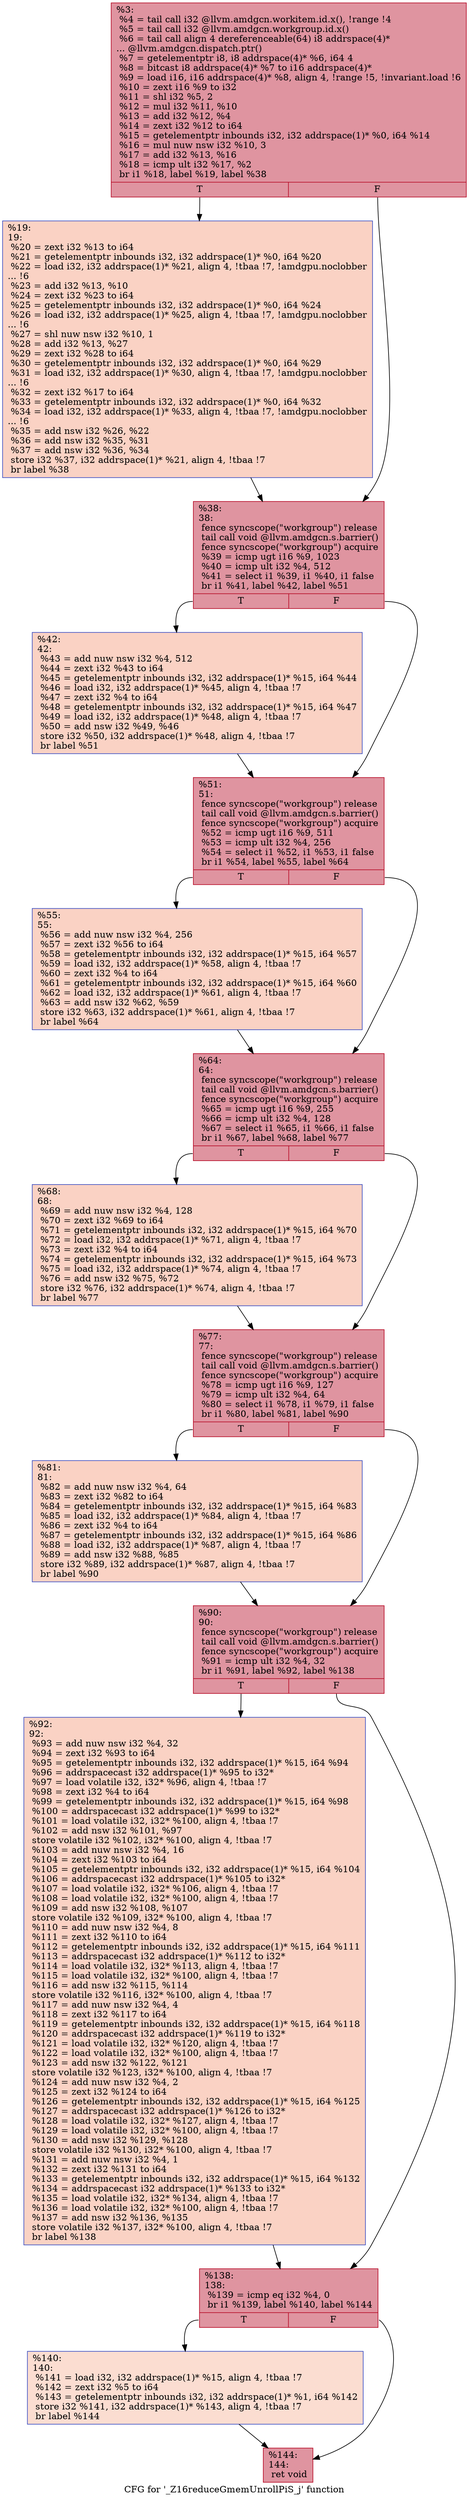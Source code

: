 digraph "CFG for '_Z16reduceGmemUnrollPiS_j' function" {
	label="CFG for '_Z16reduceGmemUnrollPiS_j' function";

	Node0x6454ce0 [shape=record,color="#b70d28ff", style=filled, fillcolor="#b70d2870",label="{%3:\l  %4 = tail call i32 @llvm.amdgcn.workitem.id.x(), !range !4\l  %5 = tail call i32 @llvm.amdgcn.workgroup.id.x()\l  %6 = tail call align 4 dereferenceable(64) i8 addrspace(4)*\l... @llvm.amdgcn.dispatch.ptr()\l  %7 = getelementptr i8, i8 addrspace(4)* %6, i64 4\l  %8 = bitcast i8 addrspace(4)* %7 to i16 addrspace(4)*\l  %9 = load i16, i16 addrspace(4)* %8, align 4, !range !5, !invariant.load !6\l  %10 = zext i16 %9 to i32\l  %11 = shl i32 %5, 2\l  %12 = mul i32 %11, %10\l  %13 = add i32 %12, %4\l  %14 = zext i32 %12 to i64\l  %15 = getelementptr inbounds i32, i32 addrspace(1)* %0, i64 %14\l  %16 = mul nuw nsw i32 %10, 3\l  %17 = add i32 %13, %16\l  %18 = icmp ult i32 %17, %2\l  br i1 %18, label %19, label %38\l|{<s0>T|<s1>F}}"];
	Node0x6454ce0:s0 -> Node0x6455a40;
	Node0x6454ce0:s1 -> Node0x6456fb0;
	Node0x6455a40 [shape=record,color="#3d50c3ff", style=filled, fillcolor="#f4987a70",label="{%19:\l19:                                               \l  %20 = zext i32 %13 to i64\l  %21 = getelementptr inbounds i32, i32 addrspace(1)* %0, i64 %20\l  %22 = load i32, i32 addrspace(1)* %21, align 4, !tbaa !7, !amdgpu.noclobber\l... !6\l  %23 = add i32 %13, %10\l  %24 = zext i32 %23 to i64\l  %25 = getelementptr inbounds i32, i32 addrspace(1)* %0, i64 %24\l  %26 = load i32, i32 addrspace(1)* %25, align 4, !tbaa !7, !amdgpu.noclobber\l... !6\l  %27 = shl nuw nsw i32 %10, 1\l  %28 = add i32 %13, %27\l  %29 = zext i32 %28 to i64\l  %30 = getelementptr inbounds i32, i32 addrspace(1)* %0, i64 %29\l  %31 = load i32, i32 addrspace(1)* %30, align 4, !tbaa !7, !amdgpu.noclobber\l... !6\l  %32 = zext i32 %17 to i64\l  %33 = getelementptr inbounds i32, i32 addrspace(1)* %0, i64 %32\l  %34 = load i32, i32 addrspace(1)* %33, align 4, !tbaa !7, !amdgpu.noclobber\l... !6\l  %35 = add nsw i32 %26, %22\l  %36 = add nsw i32 %35, %31\l  %37 = add nsw i32 %36, %34\l  store i32 %37, i32 addrspace(1)* %21, align 4, !tbaa !7\l  br label %38\l}"];
	Node0x6455a40 -> Node0x6456fb0;
	Node0x6456fb0 [shape=record,color="#b70d28ff", style=filled, fillcolor="#b70d2870",label="{%38:\l38:                                               \l  fence syncscope(\"workgroup\") release\l  tail call void @llvm.amdgcn.s.barrier()\l  fence syncscope(\"workgroup\") acquire\l  %39 = icmp ugt i16 %9, 1023\l  %40 = icmp ult i32 %4, 512\l  %41 = select i1 %39, i1 %40, i1 false\l  br i1 %41, label %42, label %51\l|{<s0>T|<s1>F}}"];
	Node0x6456fb0:s0 -> Node0x6458fd0;
	Node0x6456fb0:s1 -> Node0x6459060;
	Node0x6458fd0 [shape=record,color="#3d50c3ff", style=filled, fillcolor="#f4987a70",label="{%42:\l42:                                               \l  %43 = add nuw nsw i32 %4, 512\l  %44 = zext i32 %43 to i64\l  %45 = getelementptr inbounds i32, i32 addrspace(1)* %15, i64 %44\l  %46 = load i32, i32 addrspace(1)* %45, align 4, !tbaa !7\l  %47 = zext i32 %4 to i64\l  %48 = getelementptr inbounds i32, i32 addrspace(1)* %15, i64 %47\l  %49 = load i32, i32 addrspace(1)* %48, align 4, !tbaa !7\l  %50 = add nsw i32 %49, %46\l  store i32 %50, i32 addrspace(1)* %48, align 4, !tbaa !7\l  br label %51\l}"];
	Node0x6458fd0 -> Node0x6459060;
	Node0x6459060 [shape=record,color="#b70d28ff", style=filled, fillcolor="#b70d2870",label="{%51:\l51:                                               \l  fence syncscope(\"workgroup\") release\l  tail call void @llvm.amdgcn.s.barrier()\l  fence syncscope(\"workgroup\") acquire\l  %52 = icmp ugt i16 %9, 511\l  %53 = icmp ult i32 %4, 256\l  %54 = select i1 %52, i1 %53, i1 false\l  br i1 %54, label %55, label %64\l|{<s0>T|<s1>F}}"];
	Node0x6459060:s0 -> Node0x6459a30;
	Node0x6459060:s1 -> Node0x6459a80;
	Node0x6459a30 [shape=record,color="#3d50c3ff", style=filled, fillcolor="#f4987a70",label="{%55:\l55:                                               \l  %56 = add nuw nsw i32 %4, 256\l  %57 = zext i32 %56 to i64\l  %58 = getelementptr inbounds i32, i32 addrspace(1)* %15, i64 %57\l  %59 = load i32, i32 addrspace(1)* %58, align 4, !tbaa !7\l  %60 = zext i32 %4 to i64\l  %61 = getelementptr inbounds i32, i32 addrspace(1)* %15, i64 %60\l  %62 = load i32, i32 addrspace(1)* %61, align 4, !tbaa !7\l  %63 = add nsw i32 %62, %59\l  store i32 %63, i32 addrspace(1)* %61, align 4, !tbaa !7\l  br label %64\l}"];
	Node0x6459a30 -> Node0x6459a80;
	Node0x6459a80 [shape=record,color="#b70d28ff", style=filled, fillcolor="#b70d2870",label="{%64:\l64:                                               \l  fence syncscope(\"workgroup\") release\l  tail call void @llvm.amdgcn.s.barrier()\l  fence syncscope(\"workgroup\") acquire\l  %65 = icmp ugt i16 %9, 255\l  %66 = icmp ult i32 %4, 128\l  %67 = select i1 %65, i1 %66, i1 false\l  br i1 %67, label %68, label %77\l|{<s0>T|<s1>F}}"];
	Node0x6459a80:s0 -> Node0x645a660;
	Node0x6459a80:s1 -> Node0x645a6b0;
	Node0x645a660 [shape=record,color="#3d50c3ff", style=filled, fillcolor="#f4987a70",label="{%68:\l68:                                               \l  %69 = add nuw nsw i32 %4, 128\l  %70 = zext i32 %69 to i64\l  %71 = getelementptr inbounds i32, i32 addrspace(1)* %15, i64 %70\l  %72 = load i32, i32 addrspace(1)* %71, align 4, !tbaa !7\l  %73 = zext i32 %4 to i64\l  %74 = getelementptr inbounds i32, i32 addrspace(1)* %15, i64 %73\l  %75 = load i32, i32 addrspace(1)* %74, align 4, !tbaa !7\l  %76 = add nsw i32 %75, %72\l  store i32 %76, i32 addrspace(1)* %74, align 4, !tbaa !7\l  br label %77\l}"];
	Node0x645a660 -> Node0x645a6b0;
	Node0x645a6b0 [shape=record,color="#b70d28ff", style=filled, fillcolor="#b70d2870",label="{%77:\l77:                                               \l  fence syncscope(\"workgroup\") release\l  tail call void @llvm.amdgcn.s.barrier()\l  fence syncscope(\"workgroup\") acquire\l  %78 = icmp ugt i16 %9, 127\l  %79 = icmp ult i32 %4, 64\l  %80 = select i1 %78, i1 %79, i1 false\l  br i1 %80, label %81, label %90\l|{<s0>T|<s1>F}}"];
	Node0x645a6b0:s0 -> Node0x645b0b0;
	Node0x645a6b0:s1 -> Node0x645b100;
	Node0x645b0b0 [shape=record,color="#3d50c3ff", style=filled, fillcolor="#f4987a70",label="{%81:\l81:                                               \l  %82 = add nuw nsw i32 %4, 64\l  %83 = zext i32 %82 to i64\l  %84 = getelementptr inbounds i32, i32 addrspace(1)* %15, i64 %83\l  %85 = load i32, i32 addrspace(1)* %84, align 4, !tbaa !7\l  %86 = zext i32 %4 to i64\l  %87 = getelementptr inbounds i32, i32 addrspace(1)* %15, i64 %86\l  %88 = load i32, i32 addrspace(1)* %87, align 4, !tbaa !7\l  %89 = add nsw i32 %88, %85\l  store i32 %89, i32 addrspace(1)* %87, align 4, !tbaa !7\l  br label %90\l}"];
	Node0x645b0b0 -> Node0x645b100;
	Node0x645b100 [shape=record,color="#b70d28ff", style=filled, fillcolor="#b70d2870",label="{%90:\l90:                                               \l  fence syncscope(\"workgroup\") release\l  tail call void @llvm.amdgcn.s.barrier()\l  fence syncscope(\"workgroup\") acquire\l  %91 = icmp ult i32 %4, 32\l  br i1 %91, label %92, label %138\l|{<s0>T|<s1>F}}"];
	Node0x645b100:s0 -> Node0x645b950;
	Node0x645b100:s1 -> Node0x645b9a0;
	Node0x645b950 [shape=record,color="#3d50c3ff", style=filled, fillcolor="#f4987a70",label="{%92:\l92:                                               \l  %93 = add nuw nsw i32 %4, 32\l  %94 = zext i32 %93 to i64\l  %95 = getelementptr inbounds i32, i32 addrspace(1)* %15, i64 %94\l  %96 = addrspacecast i32 addrspace(1)* %95 to i32*\l  %97 = load volatile i32, i32* %96, align 4, !tbaa !7\l  %98 = zext i32 %4 to i64\l  %99 = getelementptr inbounds i32, i32 addrspace(1)* %15, i64 %98\l  %100 = addrspacecast i32 addrspace(1)* %99 to i32*\l  %101 = load volatile i32, i32* %100, align 4, !tbaa !7\l  %102 = add nsw i32 %101, %97\l  store volatile i32 %102, i32* %100, align 4, !tbaa !7\l  %103 = add nuw nsw i32 %4, 16\l  %104 = zext i32 %103 to i64\l  %105 = getelementptr inbounds i32, i32 addrspace(1)* %15, i64 %104\l  %106 = addrspacecast i32 addrspace(1)* %105 to i32*\l  %107 = load volatile i32, i32* %106, align 4, !tbaa !7\l  %108 = load volatile i32, i32* %100, align 4, !tbaa !7\l  %109 = add nsw i32 %108, %107\l  store volatile i32 %109, i32* %100, align 4, !tbaa !7\l  %110 = add nuw nsw i32 %4, 8\l  %111 = zext i32 %110 to i64\l  %112 = getelementptr inbounds i32, i32 addrspace(1)* %15, i64 %111\l  %113 = addrspacecast i32 addrspace(1)* %112 to i32*\l  %114 = load volatile i32, i32* %113, align 4, !tbaa !7\l  %115 = load volatile i32, i32* %100, align 4, !tbaa !7\l  %116 = add nsw i32 %115, %114\l  store volatile i32 %116, i32* %100, align 4, !tbaa !7\l  %117 = add nuw nsw i32 %4, 4\l  %118 = zext i32 %117 to i64\l  %119 = getelementptr inbounds i32, i32 addrspace(1)* %15, i64 %118\l  %120 = addrspacecast i32 addrspace(1)* %119 to i32*\l  %121 = load volatile i32, i32* %120, align 4, !tbaa !7\l  %122 = load volatile i32, i32* %100, align 4, !tbaa !7\l  %123 = add nsw i32 %122, %121\l  store volatile i32 %123, i32* %100, align 4, !tbaa !7\l  %124 = add nuw nsw i32 %4, 2\l  %125 = zext i32 %124 to i64\l  %126 = getelementptr inbounds i32, i32 addrspace(1)* %15, i64 %125\l  %127 = addrspacecast i32 addrspace(1)* %126 to i32*\l  %128 = load volatile i32, i32* %127, align 4, !tbaa !7\l  %129 = load volatile i32, i32* %100, align 4, !tbaa !7\l  %130 = add nsw i32 %129, %128\l  store volatile i32 %130, i32* %100, align 4, !tbaa !7\l  %131 = add nuw nsw i32 %4, 1\l  %132 = zext i32 %131 to i64\l  %133 = getelementptr inbounds i32, i32 addrspace(1)* %15, i64 %132\l  %134 = addrspacecast i32 addrspace(1)* %133 to i32*\l  %135 = load volatile i32, i32* %134, align 4, !tbaa !7\l  %136 = load volatile i32, i32* %100, align 4, !tbaa !7\l  %137 = add nsw i32 %136, %135\l  store volatile i32 %137, i32* %100, align 4, !tbaa !7\l  br label %138\l}"];
	Node0x645b950 -> Node0x645b9a0;
	Node0x645b9a0 [shape=record,color="#b70d28ff", style=filled, fillcolor="#b70d2870",label="{%138:\l138:                                              \l  %139 = icmp eq i32 %4, 0\l  br i1 %139, label %140, label %144\l|{<s0>T|<s1>F}}"];
	Node0x645b9a0:s0 -> Node0x645da40;
	Node0x645b9a0:s1 -> Node0x645da90;
	Node0x645da40 [shape=record,color="#3d50c3ff", style=filled, fillcolor="#f7b39670",label="{%140:\l140:                                              \l  %141 = load i32, i32 addrspace(1)* %15, align 4, !tbaa !7\l  %142 = zext i32 %5 to i64\l  %143 = getelementptr inbounds i32, i32 addrspace(1)* %1, i64 %142\l  store i32 %141, i32 addrspace(1)* %143, align 4, !tbaa !7\l  br label %144\l}"];
	Node0x645da40 -> Node0x645da90;
	Node0x645da90 [shape=record,color="#b70d28ff", style=filled, fillcolor="#b70d2870",label="{%144:\l144:                                              \l  ret void\l}"];
}
